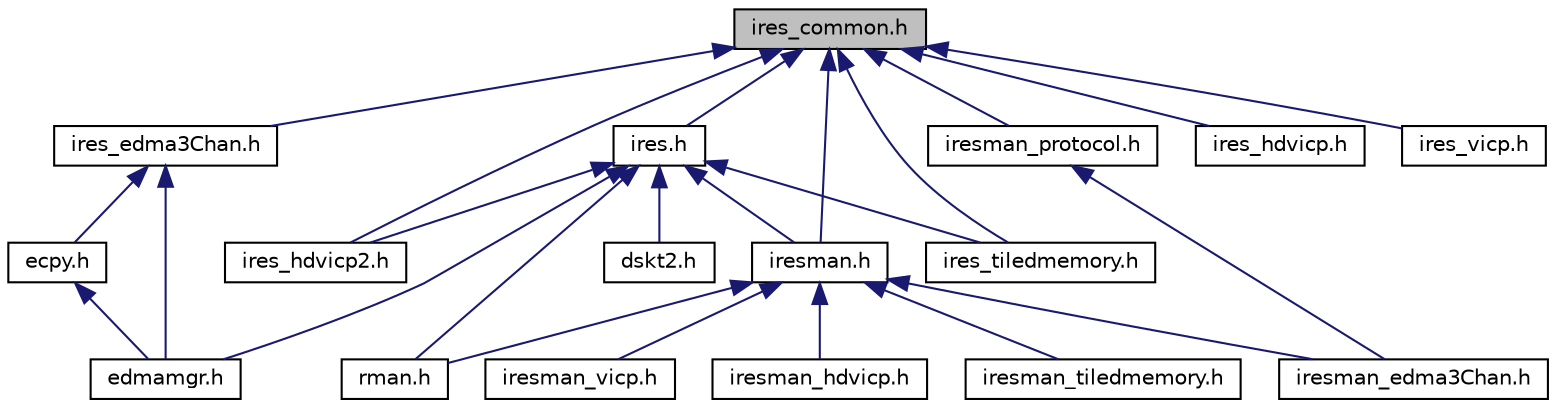 digraph "ires_common.h"
{
  edge [fontname="Helvetica",fontsize="10",labelfontname="Helvetica",labelfontsize="10"];
  node [fontname="Helvetica",fontsize="10",shape=record];
  Node1 [label="ires_common.h",height=0.2,width=0.4,color="black", fillcolor="grey75", style="filled", fontcolor="black"];
  Node1 -> Node2 [dir="back",color="midnightblue",fontsize="10",style="solid",fontname="Helvetica"];
  Node2 [label="ires.h",height=0.2,width=0.4,color="black", fillcolor="white", style="filled",URL="$ires_8h.html",tooltip="IRES Interface Definitions - Allows algorithms to request and receive handles representing private lo..."];
  Node2 -> Node3 [dir="back",color="midnightblue",fontsize="10",style="solid",fontname="Helvetica"];
  Node3 [label="dskt2.h",height=0.2,width=0.4,color="black", fillcolor="white", style="filled",URL="$dskt2_8h.html",tooltip="Provides services to support XDAIS algorithm instance objects. "];
  Node2 -> Node4 [dir="back",color="midnightblue",fontsize="10",style="solid",fontname="Helvetica"];
  Node4 [label="edmamgr.h",height=0.2,width=0.4,color="black", fillcolor="white", style="filled",URL="$edmamgr_8h.html",tooltip="EdmaMgr Definitions - Functional library for use with the EDMA3 DMA peripheral. "];
  Node2 -> Node5 [dir="back",color="midnightblue",fontsize="10",style="solid",fontname="Helvetica"];
  Node5 [label="ires_hdvicp2.h",height=0.2,width=0.4,color="black", fillcolor="white", style="filled",URL="$ires__hdvicp2_8h.html",tooltip="IRES PROTOCOL HDVICP2 Interface Definitions - Allows algorithms to request and receive handles repres..."];
  Node2 -> Node6 [dir="back",color="midnightblue",fontsize="10",style="solid",fontname="Helvetica"];
  Node6 [label="iresman.h",height=0.2,width=0.4,color="black", fillcolor="white", style="filled",URL="$iresman_8h.html",tooltip="Device specific Resource Manager Interface Definitions IRESMAN - Interface that needs to be implement..."];
  Node6 -> Node7 [dir="back",color="midnightblue",fontsize="10",style="solid",fontname="Helvetica"];
  Node7 [label="iresman_edma3Chan.h",height=0.2,width=0.4,color="black", fillcolor="white", style="filled",URL="$iresman__edma3_chan_8h.html",tooltip="IRESMAN EDMA3 specific Resource Manager Definitions - EDMA3 resource manager implementation. "];
  Node6 -> Node8 [dir="back",color="midnightblue",fontsize="10",style="solid",fontname="Helvetica"];
  Node8 [label="iresman_hdvicp.h",height=0.2,width=0.4,color="black", fillcolor="white", style="filled",URL="$iresman__hdvicp_8h.html",tooltip="IRESMAN. "];
  Node6 -> Node9 [dir="back",color="midnightblue",fontsize="10",style="solid",fontname="Helvetica"];
  Node9 [label="iresman_tiledmemory.h",height=0.2,width=0.4,color="black", fillcolor="white", style="filled",URL="$iresman__tiledmemory_8h.html",tooltip="IRESMAN. "];
  Node6 -> Node10 [dir="back",color="midnightblue",fontsize="10",style="solid",fontname="Helvetica"];
  Node10 [label="iresman_vicp.h",height=0.2,width=0.4,color="black", fillcolor="white", style="filled",URL="$iresman__vicp_8h.html",tooltip="IRESMAN. "];
  Node6 -> Node11 [dir="back",color="midnightblue",fontsize="10",style="solid",fontname="Helvetica"];
  Node11 [label="rman.h",height=0.2,width=0.4,color="black", fillcolor="white", style="filled",URL="$rman_8h.html",tooltip="IRES generic Resource Manager RMAN Definitions - Generic Resource Manager that manages resource alloc..."];
  Node2 -> Node12 [dir="back",color="midnightblue",fontsize="10",style="solid",fontname="Helvetica"];
  Node12 [label="ires_tiledmemory.h",height=0.2,width=0.4,color="black", fillcolor="white", style="filled",URL="$ires__tiledmemory_8h.html",tooltip="IRES PROTOCOL TILEDMEMORY Interface Definitions (Beta) - Allows algorithms to request and receive han..."];
  Node2 -> Node11 [dir="back",color="midnightblue",fontsize="10",style="solid",fontname="Helvetica"];
  Node1 -> Node13 [dir="back",color="midnightblue",fontsize="10",style="solid",fontname="Helvetica"];
  Node13 [label="ires_edma3Chan.h",height=0.2,width=0.4,color="black", fillcolor="white", style="filled",URL="$ires__edma3_chan_8h.html",tooltip="IRES EDMA3CHAN PROTOCOL Interface Definitions - Allows algorithms to request and receive handles repr..."];
  Node13 -> Node14 [dir="back",color="midnightblue",fontsize="10",style="solid",fontname="Helvetica"];
  Node14 [label="ecpy.h",height=0.2,width=0.4,color="black", fillcolor="white", style="filled",URL="$ecpy_8h.html",tooltip="ECPY Definitions - High performance functional library for use with the EDMA3 DMA peripheral..."];
  Node14 -> Node4 [dir="back",color="midnightblue",fontsize="10",style="solid",fontname="Helvetica"];
  Node13 -> Node4 [dir="back",color="midnightblue",fontsize="10",style="solid",fontname="Helvetica"];
  Node1 -> Node15 [dir="back",color="midnightblue",fontsize="10",style="solid",fontname="Helvetica"];
  Node15 [label="ires_hdvicp.h",height=0.2,width=0.4,color="black", fillcolor="white", style="filled",URL="$ires__hdvicp_8h.html",tooltip="IRES PROTOCOL HDVICP Interface Definitions - Allows algorithms to request and receive handles represe..."];
  Node1 -> Node5 [dir="back",color="midnightblue",fontsize="10",style="solid",fontname="Helvetica"];
  Node1 -> Node6 [dir="back",color="midnightblue",fontsize="10",style="solid",fontname="Helvetica"];
  Node1 -> Node16 [dir="back",color="midnightblue",fontsize="10",style="solid",fontname="Helvetica"];
  Node16 [label="iresman_protocol.h",height=0.2,width=0.4,color="black", fillcolor="white", style="filled",URL="$iresman__protocol_8h.html",tooltip="IRES Resource Protocol Definitions (C64P) - IRES Resource specific protocol interface to construct lo..."];
  Node16 -> Node7 [dir="back",color="midnightblue",fontsize="10",style="solid",fontname="Helvetica"];
  Node1 -> Node12 [dir="back",color="midnightblue",fontsize="10",style="solid",fontname="Helvetica"];
  Node1 -> Node17 [dir="back",color="midnightblue",fontsize="10",style="solid",fontname="Helvetica"];
  Node17 [label="ires_vicp.h",height=0.2,width=0.4,color="black", fillcolor="white", style="filled",URL="$ires__vicp_8h.html",tooltip="IRES PROTOCOL VICP Interface Definitions - Allows algorithms to request and receive handles represent..."];
}
